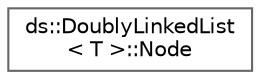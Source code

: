 digraph "Graphical Class Hierarchy"
{
 // INTERACTIVE_SVG=YES
 // LATEX_PDF_SIZE
  bgcolor="transparent";
  edge [fontname=Helvetica,fontsize=10,labelfontname=Helvetica,labelfontsize=10];
  node [fontname=Helvetica,fontsize=10,shape=box,height=0.2,width=0.4];
  rankdir="LR";
  Node0 [id="Node000000",label="ds::DoublyLinkedList\l\< T \>::Node",height=0.2,width=0.4,color="grey40", fillcolor="white", style="filled",URL="$structds_1_1_doubly_linked_list_1_1_node.html",tooltip=" "];
}

